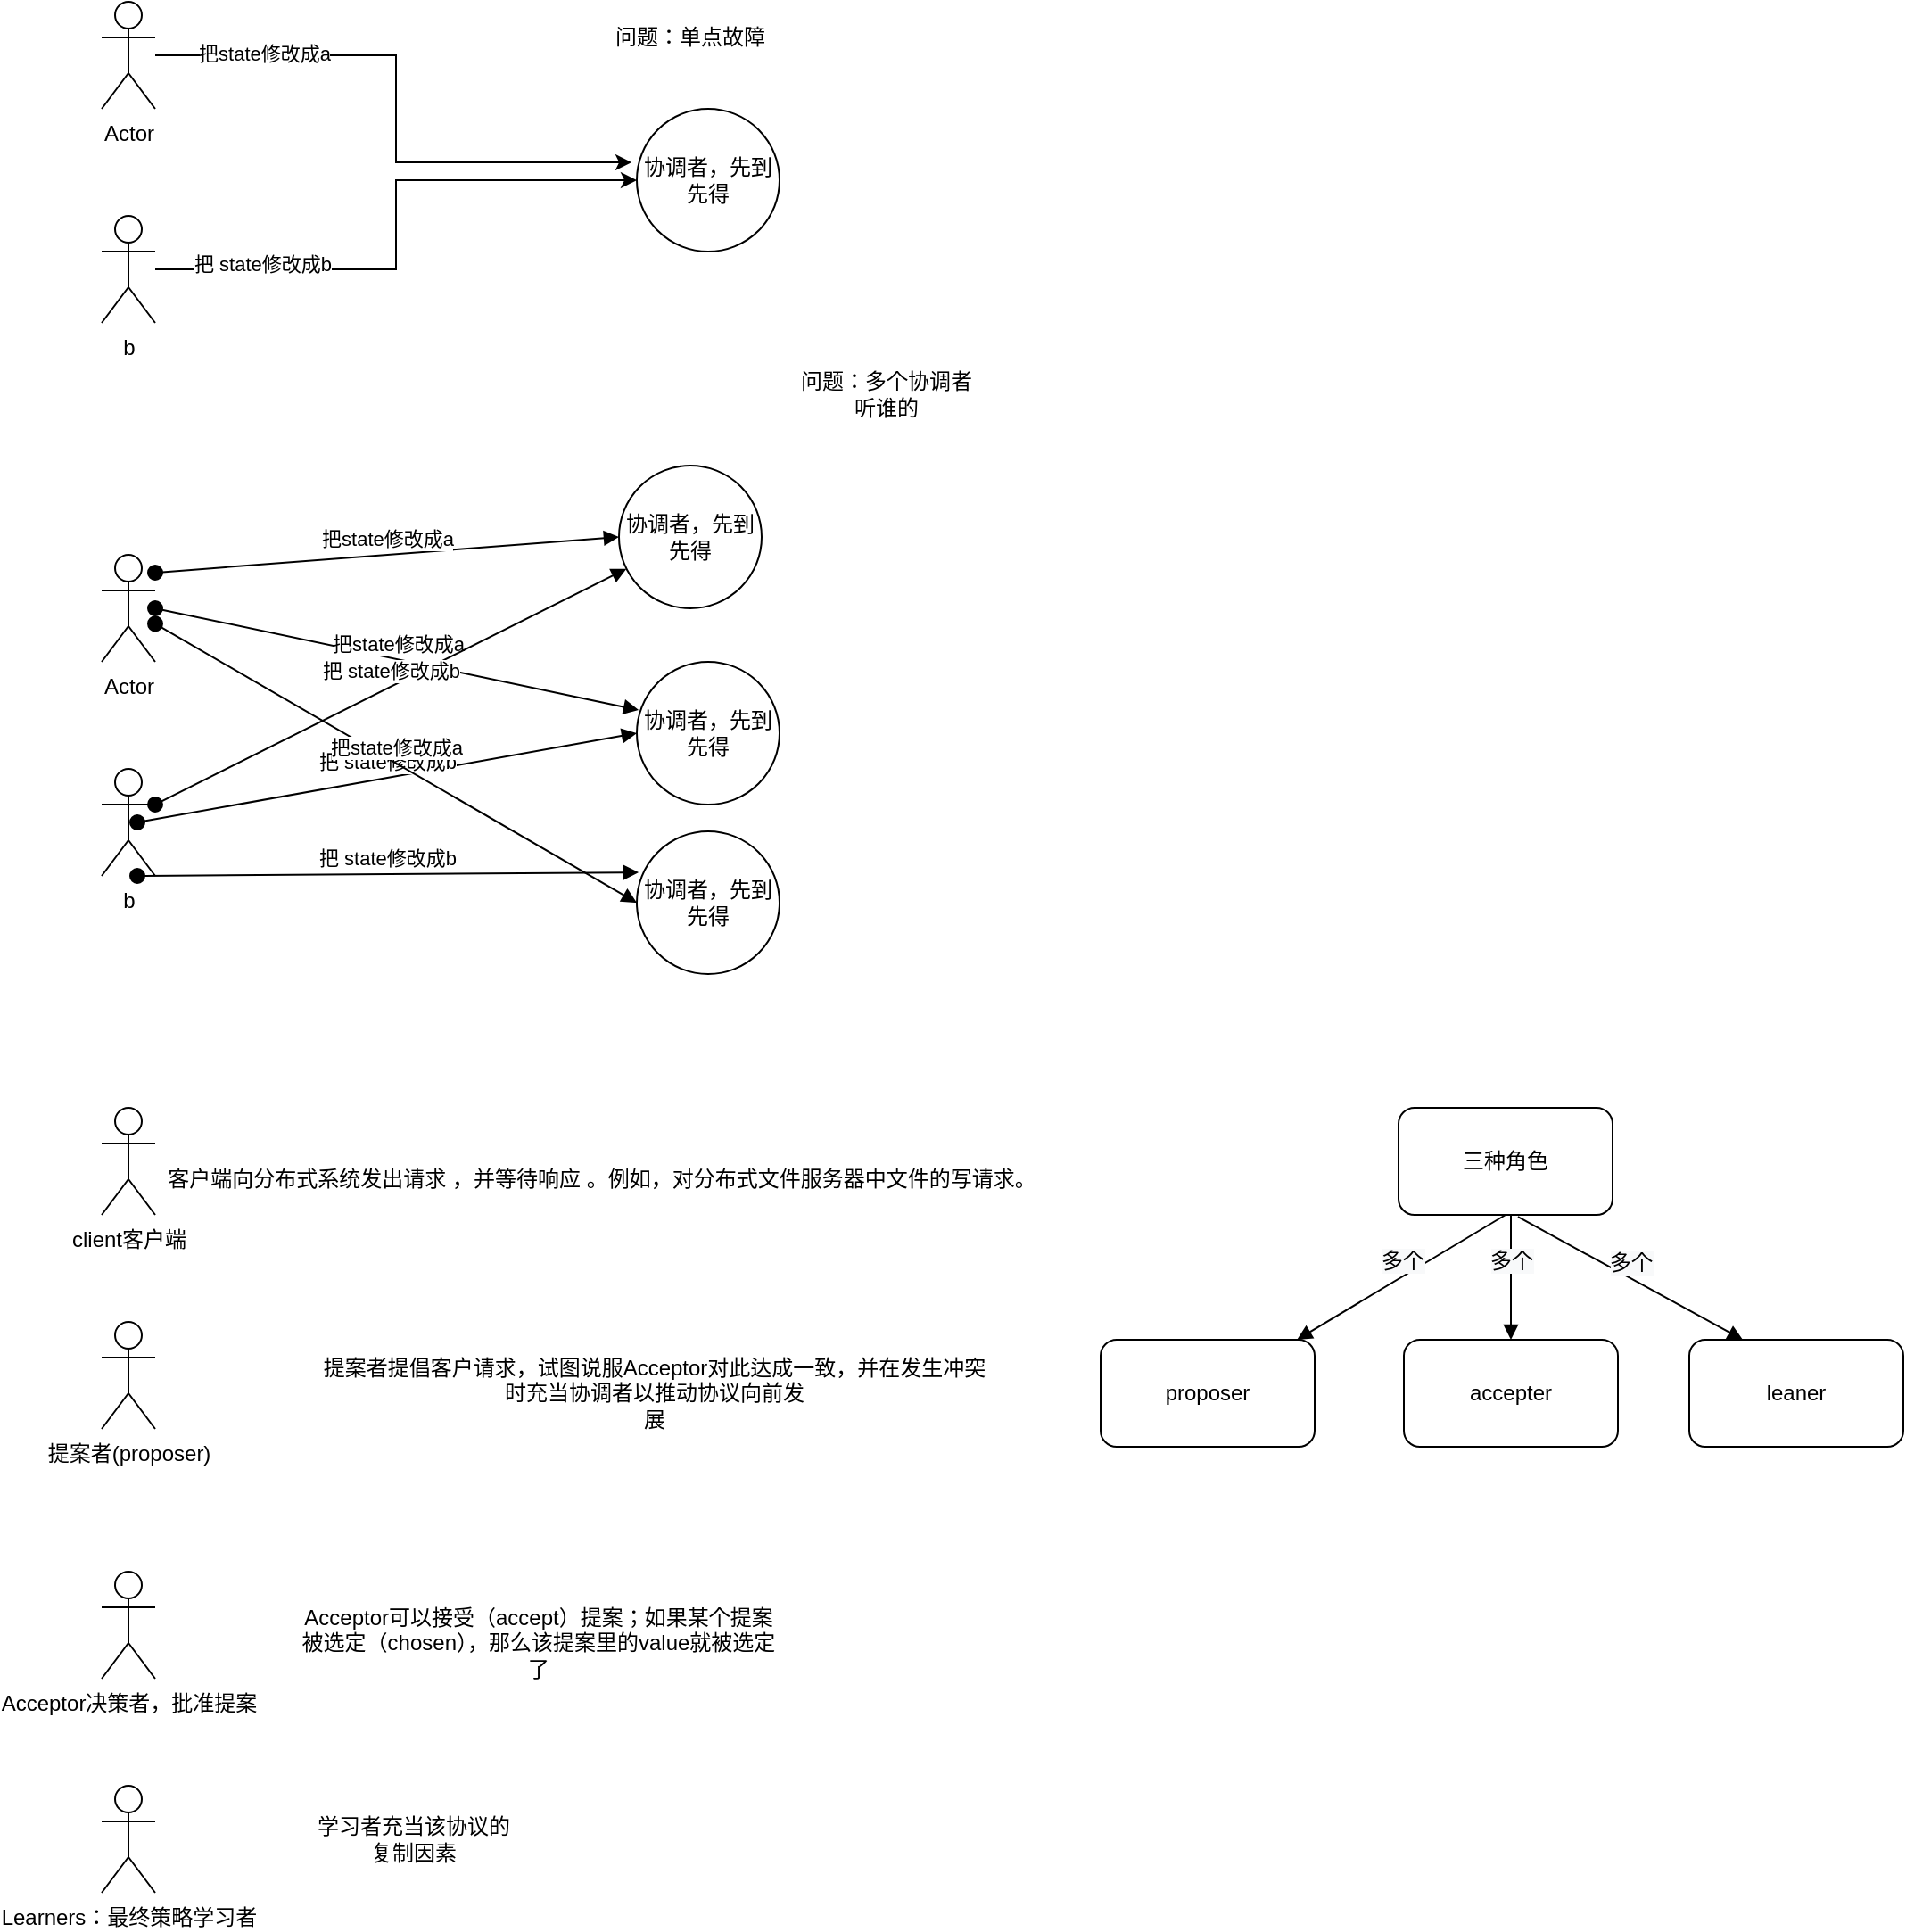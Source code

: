 <mxfile version="14.4.6" type="github">
  <diagram id="8dDou3pMWxGuU96nbHgM" name="Page-1">
    <mxGraphModel dx="946" dy="614" grid="1" gridSize="10" guides="1" tooltips="1" connect="1" arrows="1" fold="1" page="1" pageScale="1" pageWidth="827" pageHeight="1169" math="0" shadow="0">
      <root>
        <mxCell id="0" />
        <mxCell id="1" parent="0" />
        <mxCell id="M_0ubYgLpEhorPyLPJEU-5" style="edgeStyle=orthogonalEdgeStyle;rounded=0;orthogonalLoop=1;jettySize=auto;html=1;entryX=-0.037;entryY=0.375;entryDx=0;entryDy=0;entryPerimeter=0;" edge="1" parent="1" source="M_0ubYgLpEhorPyLPJEU-1" target="M_0ubYgLpEhorPyLPJEU-4">
          <mxGeometry relative="1" as="geometry" />
        </mxCell>
        <mxCell id="M_0ubYgLpEhorPyLPJEU-7" value="把state修改成a" style="edgeLabel;html=1;align=center;verticalAlign=middle;resizable=0;points=[];" vertex="1" connectable="0" parent="M_0ubYgLpEhorPyLPJEU-5">
          <mxGeometry x="-0.627" y="1" relative="1" as="geometry">
            <mxPoint as="offset" />
          </mxGeometry>
        </mxCell>
        <mxCell id="M_0ubYgLpEhorPyLPJEU-1" value="Actor" style="shape=umlActor;verticalLabelPosition=bottom;verticalAlign=top;html=1;outlineConnect=0;" vertex="1" parent="1">
          <mxGeometry x="60" y="80" width="30" height="60" as="geometry" />
        </mxCell>
        <mxCell id="M_0ubYgLpEhorPyLPJEU-6" style="edgeStyle=orthogonalEdgeStyle;rounded=0;orthogonalLoop=1;jettySize=auto;html=1;entryX=0;entryY=0.5;entryDx=0;entryDy=0;" edge="1" parent="1" source="M_0ubYgLpEhorPyLPJEU-2" target="M_0ubYgLpEhorPyLPJEU-4">
          <mxGeometry relative="1" as="geometry" />
        </mxCell>
        <mxCell id="M_0ubYgLpEhorPyLPJEU-8" value="把 state修改成b" style="edgeLabel;html=1;align=center;verticalAlign=middle;resizable=0;points=[];" vertex="1" connectable="0" parent="M_0ubYgLpEhorPyLPJEU-6">
          <mxGeometry x="-0.625" y="3" relative="1" as="geometry">
            <mxPoint as="offset" />
          </mxGeometry>
        </mxCell>
        <mxCell id="M_0ubYgLpEhorPyLPJEU-2" value="b&lt;br&gt;" style="shape=umlActor;verticalLabelPosition=bottom;verticalAlign=top;html=1;outlineConnect=0;" vertex="1" parent="1">
          <mxGeometry x="60" y="200" width="30" height="60" as="geometry" />
        </mxCell>
        <mxCell id="M_0ubYgLpEhorPyLPJEU-4" value="协调者，先到先得" style="ellipse;whiteSpace=wrap;html=1;aspect=fixed;" vertex="1" parent="1">
          <mxGeometry x="360" y="140" width="80" height="80" as="geometry" />
        </mxCell>
        <mxCell id="M_0ubYgLpEhorPyLPJEU-24" value="Actor" style="shape=umlActor;verticalLabelPosition=bottom;verticalAlign=top;html=1;outlineConnect=0;" vertex="1" parent="1">
          <mxGeometry x="60" y="390" width="30" height="60" as="geometry" />
        </mxCell>
        <mxCell id="M_0ubYgLpEhorPyLPJEU-27" value="b&lt;br&gt;" style="shape=umlActor;verticalLabelPosition=bottom;verticalAlign=top;html=1;outlineConnect=0;" vertex="1" parent="1">
          <mxGeometry x="60" y="510" width="30" height="60" as="geometry" />
        </mxCell>
        <mxCell id="M_0ubYgLpEhorPyLPJEU-28" value="协调者，先到先得" style="ellipse;whiteSpace=wrap;html=1;aspect=fixed;" vertex="1" parent="1">
          <mxGeometry x="360" y="450" width="80" height="80" as="geometry" />
        </mxCell>
        <mxCell id="M_0ubYgLpEhorPyLPJEU-29" value="问题：单点故障" style="text;html=1;strokeColor=none;fillColor=none;align=center;verticalAlign=middle;whiteSpace=wrap;rounded=0;" vertex="1" parent="1">
          <mxGeometry x="340" y="90" width="100" height="20" as="geometry" />
        </mxCell>
        <mxCell id="M_0ubYgLpEhorPyLPJEU-30" value="协调者，先到先得" style="ellipse;whiteSpace=wrap;html=1;aspect=fixed;" vertex="1" parent="1">
          <mxGeometry x="360" y="545" width="80" height="80" as="geometry" />
        </mxCell>
        <mxCell id="M_0ubYgLpEhorPyLPJEU-31" value="协调者，先到先得" style="ellipse;whiteSpace=wrap;html=1;aspect=fixed;" vertex="1" parent="1">
          <mxGeometry x="350" y="340" width="80" height="80" as="geometry" />
        </mxCell>
        <mxCell id="M_0ubYgLpEhorPyLPJEU-33" value="把state修改成a" style="html=1;verticalAlign=bottom;startArrow=oval;startFill=1;endArrow=block;startSize=8;entryX=0;entryY=0.5;entryDx=0;entryDy=0;" edge="1" parent="1" target="M_0ubYgLpEhorPyLPJEU-31">
          <mxGeometry width="60" relative="1" as="geometry">
            <mxPoint x="90" y="400" as="sourcePoint" />
            <mxPoint x="150" y="400" as="targetPoint" />
          </mxGeometry>
        </mxCell>
        <mxCell id="M_0ubYgLpEhorPyLPJEU-34" value="把state修改成a" style="html=1;verticalAlign=bottom;startArrow=oval;startFill=1;endArrow=block;startSize=8;entryX=0.013;entryY=0.338;entryDx=0;entryDy=0;entryPerimeter=0;" edge="1" parent="1" target="M_0ubYgLpEhorPyLPJEU-28">
          <mxGeometry width="60" relative="1" as="geometry">
            <mxPoint x="90" y="420" as="sourcePoint" />
            <mxPoint x="150" y="420" as="targetPoint" />
          </mxGeometry>
        </mxCell>
        <mxCell id="M_0ubYgLpEhorPyLPJEU-35" value="把 state修改成b" style="html=1;verticalAlign=bottom;startArrow=oval;startFill=1;endArrow=block;startSize=8;entryX=0;entryY=0.5;entryDx=0;entryDy=0;" edge="1" parent="1" target="M_0ubYgLpEhorPyLPJEU-28">
          <mxGeometry width="60" relative="1" as="geometry">
            <mxPoint x="80" y="540" as="sourcePoint" />
            <mxPoint x="140" y="540" as="targetPoint" />
          </mxGeometry>
        </mxCell>
        <mxCell id="M_0ubYgLpEhorPyLPJEU-36" value="把 state修改成b" style="html=1;verticalAlign=bottom;startArrow=oval;startFill=1;endArrow=block;startSize=8;entryX=0.013;entryY=0.288;entryDx=0;entryDy=0;entryPerimeter=0;" edge="1" parent="1" target="M_0ubYgLpEhorPyLPJEU-30">
          <mxGeometry width="60" relative="1" as="geometry">
            <mxPoint x="80" y="570" as="sourcePoint" />
            <mxPoint x="360" y="520" as="targetPoint" />
          </mxGeometry>
        </mxCell>
        <mxCell id="M_0ubYgLpEhorPyLPJEU-37" value="把 state修改成b" style="html=1;verticalAlign=bottom;startArrow=oval;startFill=1;endArrow=block;startSize=8;exitX=1;exitY=0.333;exitDx=0;exitDy=0;exitPerimeter=0;" edge="1" parent="1" source="M_0ubYgLpEhorPyLPJEU-27" target="M_0ubYgLpEhorPyLPJEU-31">
          <mxGeometry width="60" relative="1" as="geometry">
            <mxPoint x="90" y="580" as="sourcePoint" />
            <mxPoint x="371.04" y="578.04" as="targetPoint" />
          </mxGeometry>
        </mxCell>
        <mxCell id="M_0ubYgLpEhorPyLPJEU-38" value="把state修改成a" style="html=1;verticalAlign=bottom;startArrow=oval;startFill=1;endArrow=block;startSize=8;entryX=0;entryY=0.5;entryDx=0;entryDy=0;" edge="1" parent="1" source="M_0ubYgLpEhorPyLPJEU-24" target="M_0ubYgLpEhorPyLPJEU-30">
          <mxGeometry width="60" relative="1" as="geometry">
            <mxPoint x="100" y="430" as="sourcePoint" />
            <mxPoint x="371.04" y="487.04" as="targetPoint" />
          </mxGeometry>
        </mxCell>
        <mxCell id="M_0ubYgLpEhorPyLPJEU-39" value="问题：多个协调者听谁的" style="text;html=1;strokeColor=none;fillColor=none;align=center;verticalAlign=middle;whiteSpace=wrap;rounded=0;" vertex="1" parent="1">
          <mxGeometry x="450" y="290" width="100" height="20" as="geometry" />
        </mxCell>
        <mxCell id="M_0ubYgLpEhorPyLPJEU-41" value="client客户端" style="shape=umlActor;verticalLabelPosition=bottom;verticalAlign=top;html=1;outlineConnect=0;" vertex="1" parent="1">
          <mxGeometry x="60" y="700" width="30" height="60" as="geometry" />
        </mxCell>
        <mxCell id="M_0ubYgLpEhorPyLPJEU-45" value="客户端向分布式系统发出请求 ，并等待响应 。例如，对分布式文件服务器中文件的写请求。" style="text;html=1;align=center;verticalAlign=middle;resizable=0;points=[];autosize=1;" vertex="1" parent="1">
          <mxGeometry x="90" y="730" width="500" height="20" as="geometry" />
        </mxCell>
        <mxCell id="M_0ubYgLpEhorPyLPJEU-46" value="&lt;div&gt;提案者提倡客户请求，试图说服Acceptor对此达成一致，并在发生冲突时充当协调者以推动协议向前发&lt;/div&gt;&lt;div&gt;展&lt;/div&gt;" style="text;html=1;strokeColor=none;fillColor=none;align=center;verticalAlign=middle;whiteSpace=wrap;rounded=0;" vertex="1" parent="1">
          <mxGeometry x="180" y="850" width="380" height="20" as="geometry" />
        </mxCell>
        <mxCell id="M_0ubYgLpEhorPyLPJEU-47" value="&lt;span&gt;提案者(proposer)&lt;/span&gt;" style="shape=umlActor;verticalLabelPosition=bottom;verticalAlign=top;html=1;outlineConnect=0;" vertex="1" parent="1">
          <mxGeometry x="60" y="820" width="30" height="60" as="geometry" />
        </mxCell>
        <mxCell id="M_0ubYgLpEhorPyLPJEU-48" value="Acceptor决策者，批准提案" style="shape=umlActor;verticalLabelPosition=bottom;verticalAlign=top;html=1;outlineConnect=0;" vertex="1" parent="1">
          <mxGeometry x="60" y="960" width="30" height="60" as="geometry" />
        </mxCell>
        <mxCell id="M_0ubYgLpEhorPyLPJEU-51" value="Acceptor可以接受（accept）提案；如果某个提案被选定（chosen），那么该提案里的value就被选定了" style="text;html=1;strokeColor=none;fillColor=none;align=center;verticalAlign=middle;whiteSpace=wrap;rounded=0;" vertex="1" parent="1">
          <mxGeometry x="170" y="990" width="270" height="20" as="geometry" />
        </mxCell>
        <mxCell id="M_0ubYgLpEhorPyLPJEU-52" value="Learners：最终策略学习者" style="shape=umlActor;verticalLabelPosition=bottom;verticalAlign=top;html=1;outlineConnect=0;" vertex="1" parent="1">
          <mxGeometry x="60" y="1080" width="30" height="60" as="geometry" />
        </mxCell>
        <mxCell id="M_0ubYgLpEhorPyLPJEU-57" value="学习者充当该协议的复制因素" style="text;html=1;strokeColor=none;fillColor=none;align=center;verticalAlign=middle;whiteSpace=wrap;rounded=0;" vertex="1" parent="1">
          <mxGeometry x="180" y="1100" width="110" height="20" as="geometry" />
        </mxCell>
        <mxCell id="M_0ubYgLpEhorPyLPJEU-58" value="三种角色" style="rounded=1;whiteSpace=wrap;html=1;" vertex="1" parent="1">
          <mxGeometry x="787" y="700" width="120" height="60" as="geometry" />
        </mxCell>
        <mxCell id="M_0ubYgLpEhorPyLPJEU-59" value="proposer" style="rounded=1;whiteSpace=wrap;html=1;" vertex="1" parent="1">
          <mxGeometry x="620" y="830" width="120" height="60" as="geometry" />
        </mxCell>
        <mxCell id="M_0ubYgLpEhorPyLPJEU-60" value="accepter" style="rounded=1;whiteSpace=wrap;html=1;" vertex="1" parent="1">
          <mxGeometry x="790" y="830" width="120" height="60" as="geometry" />
        </mxCell>
        <mxCell id="M_0ubYgLpEhorPyLPJEU-61" value="leaner" style="rounded=1;whiteSpace=wrap;html=1;" vertex="1" parent="1">
          <mxGeometry x="950" y="830" width="120" height="60" as="geometry" />
        </mxCell>
        <mxCell id="M_0ubYgLpEhorPyLPJEU-67" value="&lt;span style=&quot;font-size: 12px ; background-color: rgb(248 , 249 , 250)&quot;&gt;多个&lt;/span&gt;" style="html=1;verticalAlign=bottom;endArrow=block;exitX=0.5;exitY=1;exitDx=0;exitDy=0;" edge="1" parent="1" source="M_0ubYgLpEhorPyLPJEU-58" target="M_0ubYgLpEhorPyLPJEU-59">
          <mxGeometry width="80" relative="1" as="geometry">
            <mxPoint x="770" y="790" as="sourcePoint" />
            <mxPoint x="850" y="790" as="targetPoint" />
          </mxGeometry>
        </mxCell>
        <mxCell id="M_0ubYgLpEhorPyLPJEU-68" value="&lt;span style=&quot;font-size: 12px ; background-color: rgb(248 , 249 , 250)&quot;&gt;多个&lt;/span&gt;" style="html=1;verticalAlign=bottom;endArrow=block;entryX=0.5;entryY=0;entryDx=0;entryDy=0;" edge="1" parent="1" target="M_0ubYgLpEhorPyLPJEU-60">
          <mxGeometry width="80" relative="1" as="geometry">
            <mxPoint x="850" y="760" as="sourcePoint" />
            <mxPoint x="827.0" y="830" as="targetPoint" />
          </mxGeometry>
        </mxCell>
        <mxCell id="M_0ubYgLpEhorPyLPJEU-69" value="&lt;span style=&quot;font-size: 12px ; background-color: rgb(248 , 249 , 250)&quot;&gt;多个&lt;/span&gt;" style="html=1;verticalAlign=bottom;endArrow=block;entryX=0.25;entryY=0;entryDx=0;entryDy=0;exitX=0.558;exitY=1.017;exitDx=0;exitDy=0;exitPerimeter=0;" edge="1" parent="1" source="M_0ubYgLpEhorPyLPJEU-58" target="M_0ubYgLpEhorPyLPJEU-61">
          <mxGeometry width="80" relative="1" as="geometry">
            <mxPoint x="860" y="770" as="sourcePoint" />
            <mxPoint x="860" y="840" as="targetPoint" />
          </mxGeometry>
        </mxCell>
      </root>
    </mxGraphModel>
  </diagram>
</mxfile>
